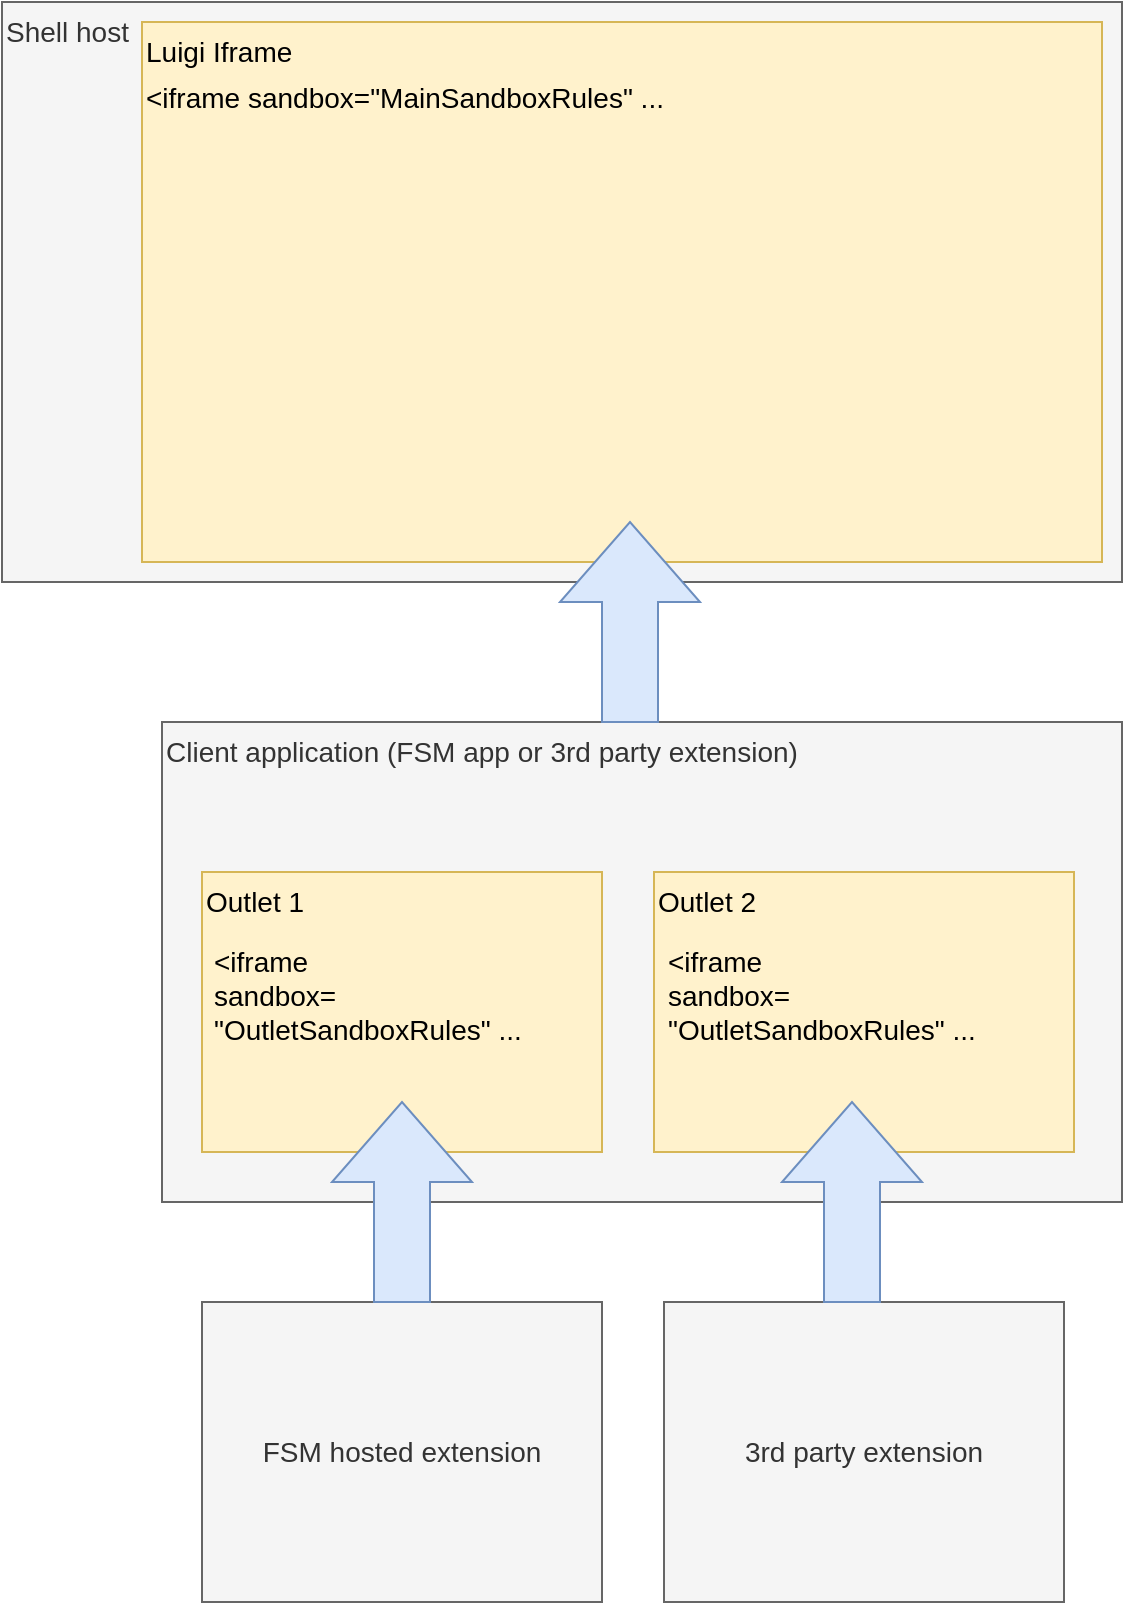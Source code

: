 <mxfile version="15.9.1" type="github">
  <diagram id="TylROgOIzyObJvoiJXDS" name="Page-1">
    <mxGraphModel dx="1202" dy="758" grid="1" gridSize="10" guides="1" tooltips="1" connect="1" arrows="1" fold="1" page="1" pageScale="1" pageWidth="827" pageHeight="1169" math="0" shadow="0">
      <root>
        <mxCell id="0" />
        <mxCell id="1" parent="0" />
        <mxCell id="FrTccziTOztPPVVLW6pE-3" value="&lt;div style=&quot;font-size: 14px;&quot;&gt;Shell host&lt;br style=&quot;font-size: 14px;&quot;&gt;&lt;/div&gt;" style="rounded=0;whiteSpace=wrap;html=1;align=left;verticalAlign=top;fillColor=#f5f5f5;strokeColor=#666666;fontColor=#333333;fontSize=14;" vertex="1" parent="1">
          <mxGeometry x="40" y="40" width="560" height="290" as="geometry" />
        </mxCell>
        <mxCell id="FrTccziTOztPPVVLW6pE-4" value="Luigi Iframe" style="rounded=0;whiteSpace=wrap;html=1;align=left;verticalAlign=top;fillColor=#fff2cc;strokeColor=#d6b656;fontSize=14;" vertex="1" parent="1">
          <mxGeometry x="110" y="50" width="480" height="270" as="geometry" />
        </mxCell>
        <mxCell id="FrTccziTOztPPVVLW6pE-6" value="Client application (FSM app or 3rd party extension)" style="rounded=0;whiteSpace=wrap;html=1;fillColor=#f5f5f5;fontColor=#333333;strokeColor=#666666;align=left;verticalAlign=top;fontSize=14;" vertex="1" parent="1">
          <mxGeometry x="120" y="400" width="480" height="240" as="geometry" />
        </mxCell>
        <mxCell id="FrTccziTOztPPVVLW6pE-7" value="Outlet 1" style="rounded=0;whiteSpace=wrap;html=1;verticalAlign=top;align=left;fillColor=#fff2cc;strokeColor=#d6b656;fontSize=14;" vertex="1" parent="1">
          <mxGeometry x="140" y="475" width="200" height="140" as="geometry" />
        </mxCell>
        <mxCell id="FrTccziTOztPPVVLW6pE-8" value="Outlet 2" style="rounded=0;whiteSpace=wrap;html=1;verticalAlign=top;align=left;fillColor=#fff2cc;strokeColor=#d6b656;fontSize=14;" vertex="1" parent="1">
          <mxGeometry x="366" y="475" width="210" height="140" as="geometry" />
        </mxCell>
        <mxCell id="FrTccziTOztPPVVLW6pE-10" value="" style="html=1;shadow=0;dashed=0;align=center;verticalAlign=middle;shape=mxgraph.arrows2.arrow;dy=0.6;dx=40;direction=north;notch=0;fillColor=#dae8fc;strokeColor=#6c8ebf;" vertex="1" parent="1">
          <mxGeometry x="319" y="300" width="70" height="100" as="geometry" />
        </mxCell>
        <mxCell id="FrTccziTOztPPVVLW6pE-12" value="FSM hosted extension" style="rounded=0;whiteSpace=wrap;html=1;fillColor=#f5f5f5;fontColor=#333333;strokeColor=#666666;fontSize=14;" vertex="1" parent="1">
          <mxGeometry x="140" y="690" width="200" height="150" as="geometry" />
        </mxCell>
        <mxCell id="FrTccziTOztPPVVLW6pE-13" value="3rd party extension" style="rounded=0;whiteSpace=wrap;html=1;fillColor=#f5f5f5;fontColor=#333333;strokeColor=#666666;fontSize=14;" vertex="1" parent="1">
          <mxGeometry x="371" y="690" width="200" height="150" as="geometry" />
        </mxCell>
        <mxCell id="FrTccziTOztPPVVLW6pE-15" value="" style="html=1;shadow=0;dashed=0;align=center;verticalAlign=middle;shape=mxgraph.arrows2.arrow;dy=0.6;dx=40;direction=north;notch=0;fillColor=#dae8fc;strokeColor=#6c8ebf;" vertex="1" parent="1">
          <mxGeometry x="205" y="590" width="70" height="100" as="geometry" />
        </mxCell>
        <mxCell id="FrTccziTOztPPVVLW6pE-16" value="" style="html=1;shadow=0;dashed=0;align=center;verticalAlign=middle;shape=mxgraph.arrows2.arrow;dy=0.6;dx=40;direction=north;notch=0;fillColor=#dae8fc;strokeColor=#6c8ebf;" vertex="1" parent="1">
          <mxGeometry x="430" y="590" width="70" height="100" as="geometry" />
        </mxCell>
        <mxCell id="FrTccziTOztPPVVLW6pE-17" value="&lt;div style=&quot;font-size: 14px;&quot;&gt;&amp;lt;iframe sandbox=&quot;MainSandboxRules&quot; ...&lt;br style=&quot;font-size: 14px;&quot;&gt;&lt;/div&gt;" style="text;html=1;resizable=0;autosize=1;align=left;verticalAlign=middle;points=[];fillColor=none;strokeColor=none;rounded=0;fontSize=14;" vertex="1" parent="1">
          <mxGeometry x="110" y="78" width="270" height="20" as="geometry" />
        </mxCell>
        <mxCell id="FrTccziTOztPPVVLW6pE-18" value="&lt;div style=&quot;font-size: 14px&quot;&gt;&amp;lt;iframe &lt;br&gt;&lt;/div&gt;&lt;div style=&quot;font-size: 14px&quot;&gt;sandbox=&lt;/div&gt;&lt;div style=&quot;font-size: 14px&quot;&gt;&quot;OutletSandboxRules&quot; ...&lt;br style=&quot;font-size: 14px&quot;&gt;&lt;/div&gt;" style="text;html=1;resizable=0;autosize=1;align=left;verticalAlign=top;points=[];fillColor=none;strokeColor=none;rounded=0;fontSize=14;" vertex="1" parent="1">
          <mxGeometry x="144" y="505" width="170" height="60" as="geometry" />
        </mxCell>
        <mxCell id="FrTccziTOztPPVVLW6pE-19" value="&lt;div style=&quot;font-size: 14px&quot;&gt;&amp;lt;iframe &lt;br&gt;&lt;/div&gt;&lt;div style=&quot;font-size: 14px&quot;&gt;sandbox=&lt;/div&gt;&lt;div style=&quot;font-size: 14px&quot;&gt;&quot;OutletSandboxRules&quot; ...&lt;br style=&quot;font-size: 14px&quot;&gt;&lt;/div&gt;" style="text;html=1;resizable=0;autosize=1;align=left;verticalAlign=top;points=[];fillColor=none;strokeColor=none;rounded=0;fontSize=14;" vertex="1" parent="1">
          <mxGeometry x="371" y="505" width="170" height="60" as="geometry" />
        </mxCell>
      </root>
    </mxGraphModel>
  </diagram>
</mxfile>
